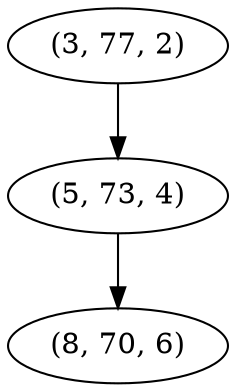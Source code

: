 digraph tree {
    "(3, 77, 2)";
    "(5, 73, 4)";
    "(8, 70, 6)";
    "(3, 77, 2)" -> "(5, 73, 4)";
    "(5, 73, 4)" -> "(8, 70, 6)";
}
